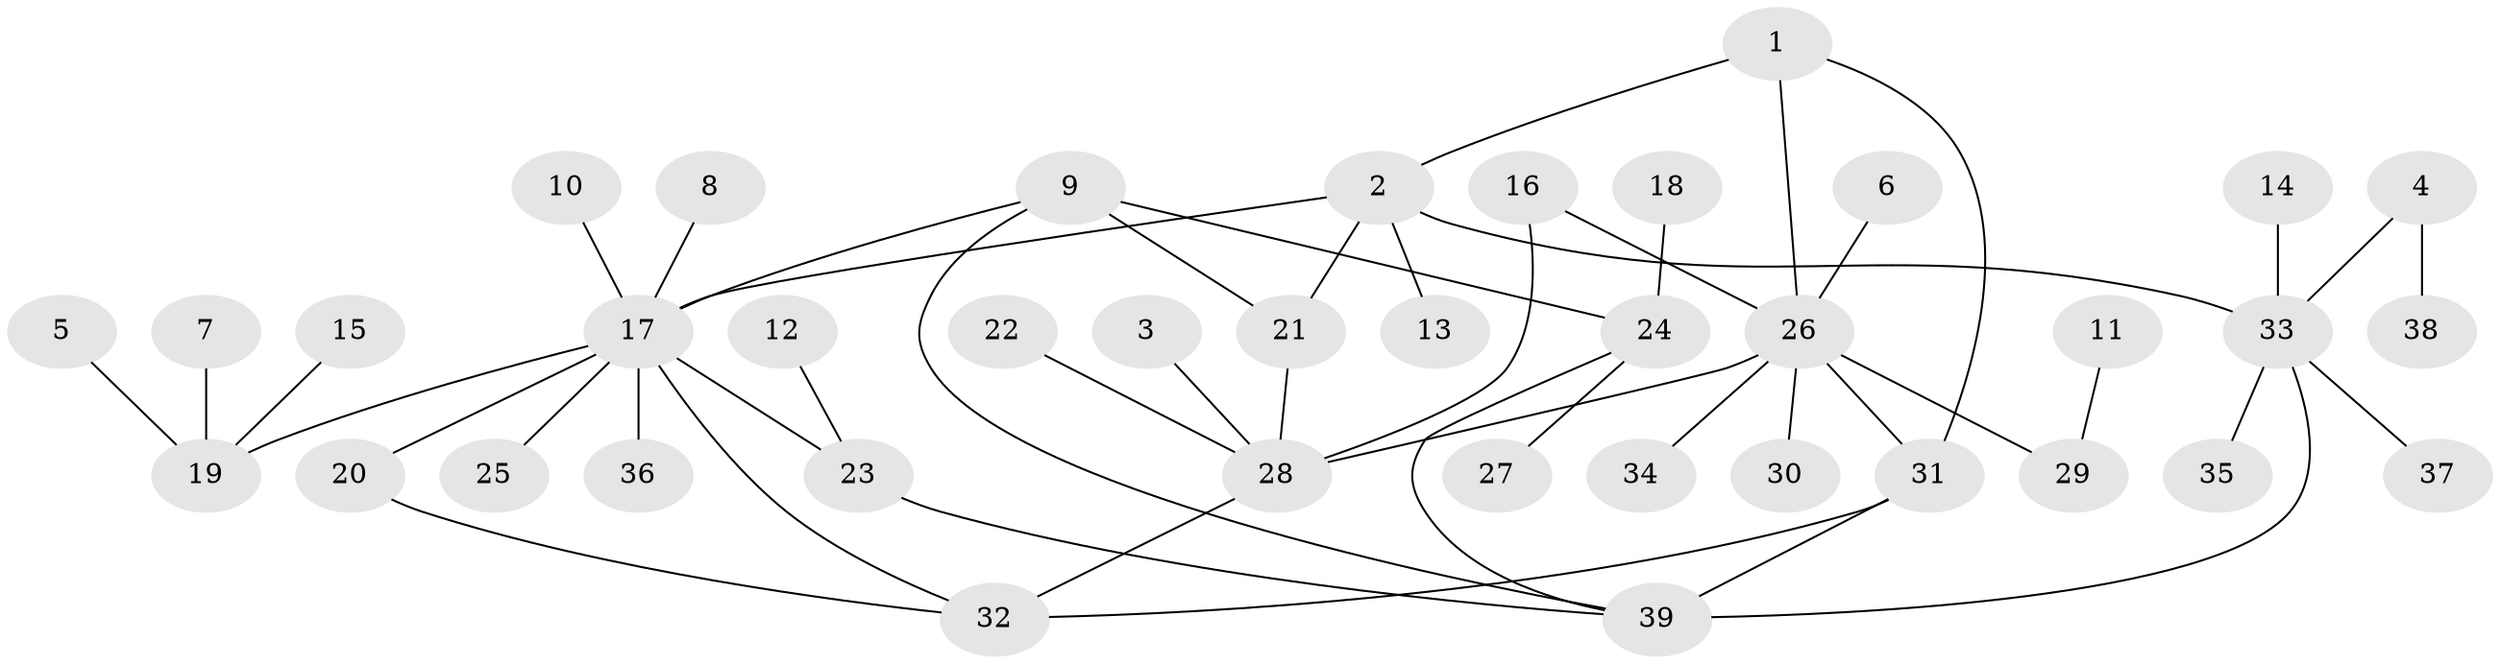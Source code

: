 // original degree distribution, {5: 0.0625, 6: 0.046875, 9: 0.046875, 3: 0.078125, 2: 0.125, 4: 0.03125, 12: 0.015625, 1: 0.59375}
// Generated by graph-tools (version 1.1) at 2025/37/03/04/25 23:37:40]
// undirected, 39 vertices, 49 edges
graph export_dot {
  node [color=gray90,style=filled];
  1;
  2;
  3;
  4;
  5;
  6;
  7;
  8;
  9;
  10;
  11;
  12;
  13;
  14;
  15;
  16;
  17;
  18;
  19;
  20;
  21;
  22;
  23;
  24;
  25;
  26;
  27;
  28;
  29;
  30;
  31;
  32;
  33;
  34;
  35;
  36;
  37;
  38;
  39;
  1 -- 2 [weight=1.0];
  1 -- 26 [weight=1.0];
  1 -- 31 [weight=1.0];
  2 -- 13 [weight=1.0];
  2 -- 17 [weight=1.0];
  2 -- 21 [weight=1.0];
  2 -- 33 [weight=2.0];
  3 -- 28 [weight=1.0];
  4 -- 33 [weight=1.0];
  4 -- 38 [weight=1.0];
  5 -- 19 [weight=1.0];
  6 -- 26 [weight=1.0];
  7 -- 19 [weight=1.0];
  8 -- 17 [weight=1.0];
  9 -- 17 [weight=1.0];
  9 -- 21 [weight=1.0];
  9 -- 24 [weight=1.0];
  9 -- 39 [weight=1.0];
  10 -- 17 [weight=1.0];
  11 -- 29 [weight=1.0];
  12 -- 23 [weight=1.0];
  14 -- 33 [weight=1.0];
  15 -- 19 [weight=1.0];
  16 -- 26 [weight=1.0];
  16 -- 28 [weight=1.0];
  17 -- 19 [weight=1.0];
  17 -- 20 [weight=1.0];
  17 -- 23 [weight=1.0];
  17 -- 25 [weight=1.0];
  17 -- 32 [weight=1.0];
  17 -- 36 [weight=1.0];
  18 -- 24 [weight=1.0];
  20 -- 32 [weight=1.0];
  21 -- 28 [weight=2.0];
  22 -- 28 [weight=1.0];
  23 -- 39 [weight=1.0];
  24 -- 27 [weight=1.0];
  24 -- 39 [weight=1.0];
  26 -- 28 [weight=1.0];
  26 -- 29 [weight=1.0];
  26 -- 30 [weight=1.0];
  26 -- 31 [weight=1.0];
  26 -- 34 [weight=1.0];
  28 -- 32 [weight=1.0];
  31 -- 32 [weight=1.0];
  31 -- 39 [weight=1.0];
  33 -- 35 [weight=1.0];
  33 -- 37 [weight=1.0];
  33 -- 39 [weight=2.0];
}
